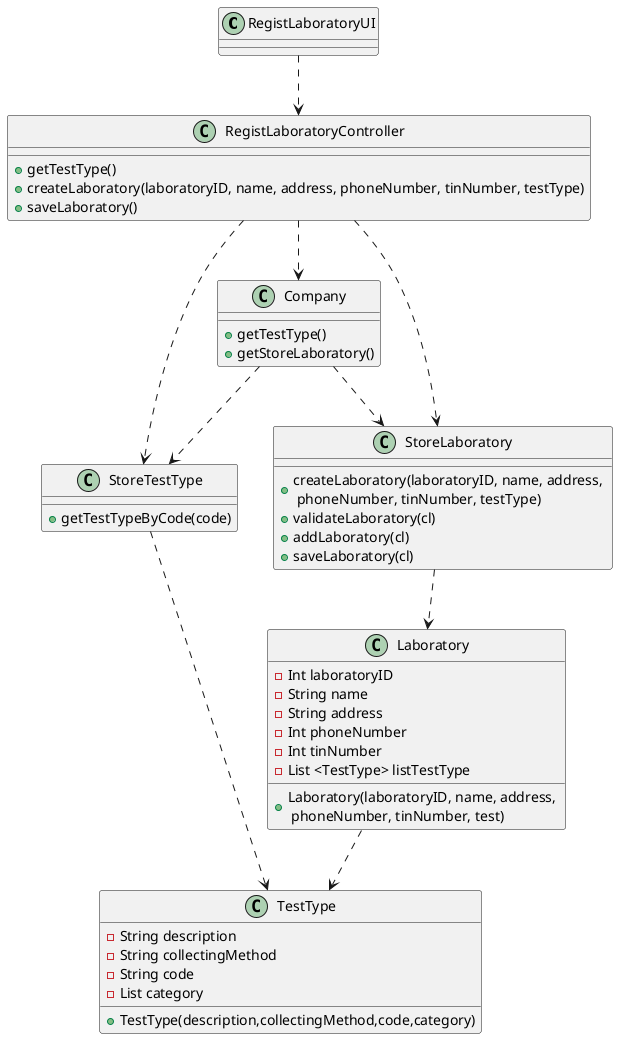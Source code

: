 @startuml
RegistLaboratoryUI ..> RegistLaboratoryController
RegistLaboratoryController ..>Company
RegistLaboratoryController ..>StoreTestType
RegistLaboratoryController ..>StoreLaboratory


RegistLaboratoryController : +getTestType()
RegistLaboratoryController : +createLaboratory(laboratoryID, name, address, phoneNumber, tinNumber, testType)
RegistLaboratoryController : +saveLaboratory()

Company ..> StoreLaboratory
Company ..> StoreTestType

Company : +getTestType()
Company : +getStoreLaboratory()


StoreTestType : +getTestTypeByCode(code)

StoreLaboratory : +createLaboratory(laboratoryID, name, address, \n phoneNumber, tinNumber, testType)
StoreLaboratory : +validateLaboratory(cl)
StoreLaboratory : +addLaboratory(cl)
StoreLaboratory : +saveLaboratory(cl)

StoreLaboratory ..> Laboratory

Laboratory : -Int laboratoryID
Laboratory : -String name
Laboratory : -String address
Laboratory : -Int phoneNumber
Laboratory : -Int tinNumber
Laboratory : -List <TestType> listTestType
Laboratory : +Laboratory(laboratoryID, name, address, \n phoneNumber, tinNumber, test)

StoreTestType ..> TestType
Laboratory ..> TestType

TestType : -String description
TestType : -String collectingMethod
TestType : -String code
TestType : -List category
TestType : +TestType(description,collectingMethod,code,category)
@enduml
